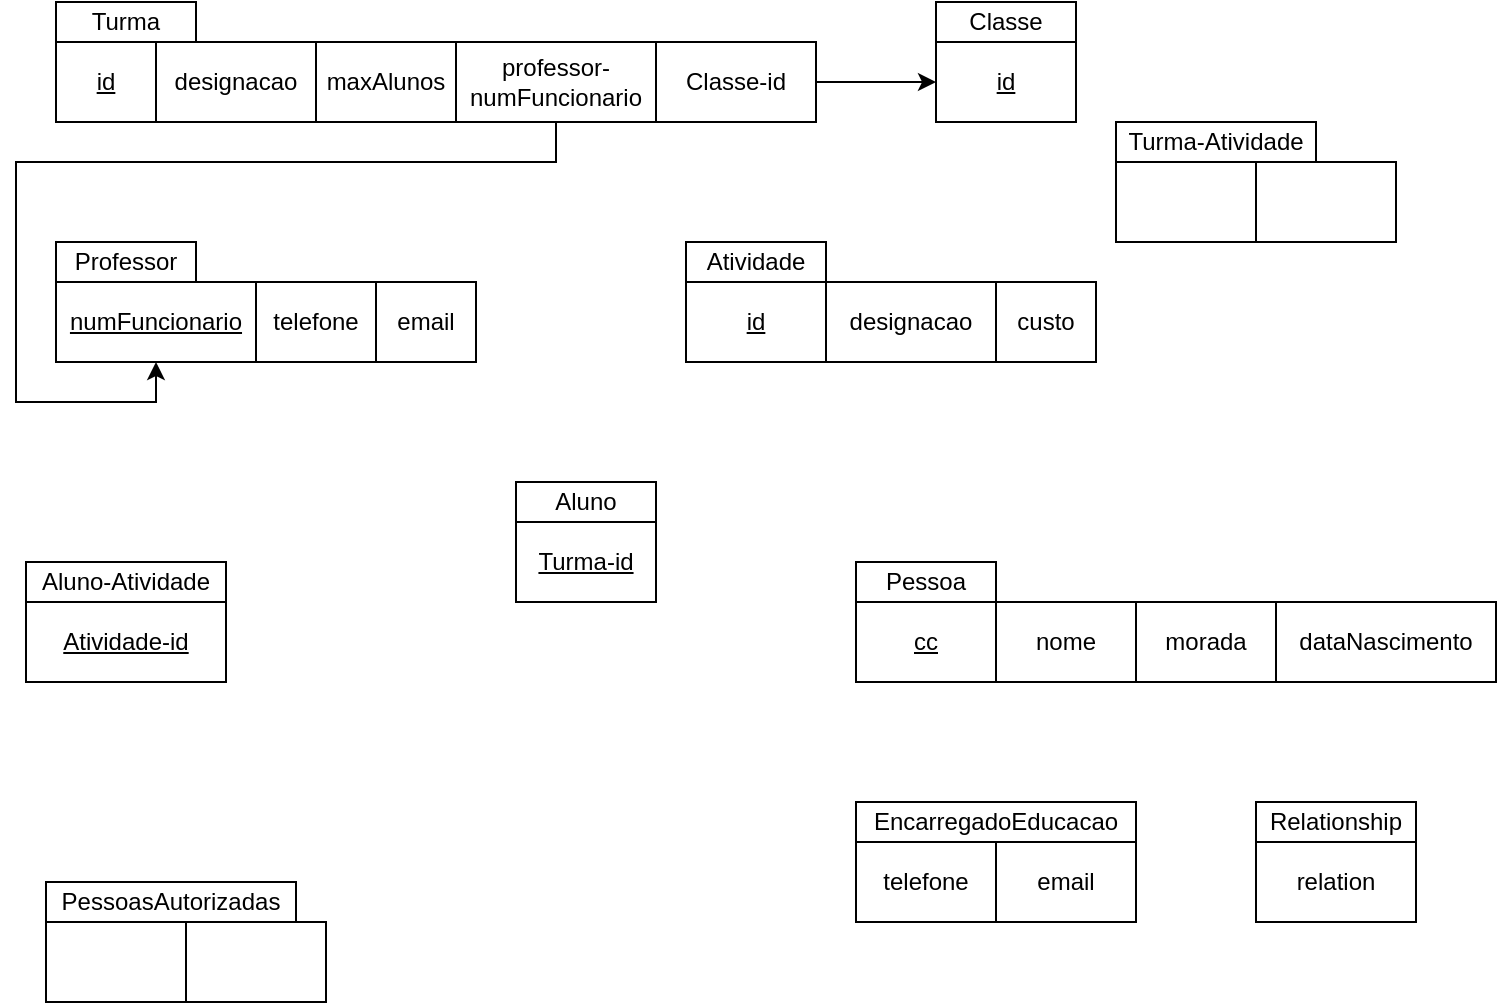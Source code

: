 <mxfile version="24.0.4" type="device">
  <diagram name="Page-1" id="uu7o2QD7KZpTiCy1ZFw0">
    <mxGraphModel dx="1434" dy="754" grid="1" gridSize="10" guides="1" tooltips="1" connect="1" arrows="1" fold="1" page="1" pageScale="1" pageWidth="850" pageHeight="1100" math="0" shadow="0">
      <root>
        <mxCell id="0" />
        <mxCell id="1" parent="0" />
        <mxCell id="J5dlkVCJDZYCb8qdDboG-1" value="Turma" style="rounded=0;whiteSpace=wrap;html=1;" vertex="1" parent="1">
          <mxGeometry x="80" y="60" width="70" height="20" as="geometry" />
        </mxCell>
        <mxCell id="J5dlkVCJDZYCb8qdDboG-2" value="id" style="rounded=0;whiteSpace=wrap;html=1;fontStyle=4" vertex="1" parent="1">
          <mxGeometry x="80" y="80" width="50" height="40" as="geometry" />
        </mxCell>
        <mxCell id="J5dlkVCJDZYCb8qdDboG-3" value="designacao" style="rounded=0;whiteSpace=wrap;html=1;" vertex="1" parent="1">
          <mxGeometry x="130" y="80" width="80" height="40" as="geometry" />
        </mxCell>
        <mxCell id="J5dlkVCJDZYCb8qdDboG-4" value="maxAlunos" style="rounded=0;whiteSpace=wrap;html=1;" vertex="1" parent="1">
          <mxGeometry x="210" y="80" width="70" height="40" as="geometry" />
        </mxCell>
        <mxCell id="J5dlkVCJDZYCb8qdDboG-6" value="Professor" style="rounded=0;whiteSpace=wrap;html=1;" vertex="1" parent="1">
          <mxGeometry x="80" y="180" width="70" height="20" as="geometry" />
        </mxCell>
        <mxCell id="J5dlkVCJDZYCb8qdDboG-7" value="numFuncionario" style="rounded=0;whiteSpace=wrap;html=1;fontStyle=4" vertex="1" parent="1">
          <mxGeometry x="80" y="200" width="100" height="40" as="geometry" />
        </mxCell>
        <mxCell id="J5dlkVCJDZYCb8qdDboG-8" value="telefone" style="rounded=0;whiteSpace=wrap;html=1;" vertex="1" parent="1">
          <mxGeometry x="180" y="200" width="60" height="40" as="geometry" />
        </mxCell>
        <mxCell id="J5dlkVCJDZYCb8qdDboG-9" value="email" style="rounded=0;whiteSpace=wrap;html=1;" vertex="1" parent="1">
          <mxGeometry x="240" y="200" width="50" height="40" as="geometry" />
        </mxCell>
        <mxCell id="J5dlkVCJDZYCb8qdDboG-12" style="edgeStyle=orthogonalEdgeStyle;rounded=0;orthogonalLoop=1;jettySize=auto;html=1;entryX=0.5;entryY=1;entryDx=0;entryDy=0;" edge="1" parent="1" source="J5dlkVCJDZYCb8qdDboG-11" target="J5dlkVCJDZYCb8qdDboG-7">
          <mxGeometry relative="1" as="geometry">
            <Array as="points">
              <mxPoint x="330" y="140" />
              <mxPoint x="60" y="140" />
              <mxPoint x="60" y="260" />
              <mxPoint x="130" y="260" />
            </Array>
          </mxGeometry>
        </mxCell>
        <mxCell id="J5dlkVCJDZYCb8qdDboG-11" value="professor-numFuncionario" style="rounded=0;whiteSpace=wrap;html=1;" vertex="1" parent="1">
          <mxGeometry x="280" y="80" width="100" height="40" as="geometry" />
        </mxCell>
        <mxCell id="J5dlkVCJDZYCb8qdDboG-13" value="Classe" style="rounded=0;whiteSpace=wrap;html=1;" vertex="1" parent="1">
          <mxGeometry x="520" y="60" width="70" height="20" as="geometry" />
        </mxCell>
        <mxCell id="J5dlkVCJDZYCb8qdDboG-14" value="id" style="rounded=0;whiteSpace=wrap;html=1;fontStyle=4" vertex="1" parent="1">
          <mxGeometry x="520" y="80" width="70" height="40" as="geometry" />
        </mxCell>
        <mxCell id="J5dlkVCJDZYCb8qdDboG-19" style="edgeStyle=orthogonalEdgeStyle;rounded=0;orthogonalLoop=1;jettySize=auto;html=1;entryX=0;entryY=0.5;entryDx=0;entryDy=0;" edge="1" parent="1" source="J5dlkVCJDZYCb8qdDboG-18" target="J5dlkVCJDZYCb8qdDboG-14">
          <mxGeometry relative="1" as="geometry" />
        </mxCell>
        <mxCell id="J5dlkVCJDZYCb8qdDboG-18" value="Classe-id" style="rounded=0;whiteSpace=wrap;html=1;" vertex="1" parent="1">
          <mxGeometry x="380" y="80" width="80" height="40" as="geometry" />
        </mxCell>
        <mxCell id="J5dlkVCJDZYCb8qdDboG-20" value="Pessoa" style="rounded=0;whiteSpace=wrap;html=1;" vertex="1" parent="1">
          <mxGeometry x="480" y="340" width="70" height="20" as="geometry" />
        </mxCell>
        <mxCell id="J5dlkVCJDZYCb8qdDboG-21" value="cc" style="rounded=0;whiteSpace=wrap;html=1;fontStyle=4" vertex="1" parent="1">
          <mxGeometry x="480" y="360" width="70" height="40" as="geometry" />
        </mxCell>
        <mxCell id="J5dlkVCJDZYCb8qdDboG-22" value="nome" style="rounded=0;whiteSpace=wrap;html=1;" vertex="1" parent="1">
          <mxGeometry x="550" y="360" width="70" height="40" as="geometry" />
        </mxCell>
        <mxCell id="J5dlkVCJDZYCb8qdDboG-23" value="morada" style="rounded=0;whiteSpace=wrap;html=1;" vertex="1" parent="1">
          <mxGeometry x="620" y="360" width="70" height="40" as="geometry" />
        </mxCell>
        <mxCell id="J5dlkVCJDZYCb8qdDboG-24" value="dataNascimento" style="rounded=0;whiteSpace=wrap;html=1;" vertex="1" parent="1">
          <mxGeometry x="690" y="360" width="110" height="40" as="geometry" />
        </mxCell>
        <mxCell id="J5dlkVCJDZYCb8qdDboG-25" value="EncarregadoEducacao" style="rounded=0;whiteSpace=wrap;html=1;" vertex="1" parent="1">
          <mxGeometry x="480" y="460" width="140" height="20" as="geometry" />
        </mxCell>
        <mxCell id="J5dlkVCJDZYCb8qdDboG-26" value="telefone" style="rounded=0;whiteSpace=wrap;html=1;fontStyle=0" vertex="1" parent="1">
          <mxGeometry x="480" y="480" width="70" height="40" as="geometry" />
        </mxCell>
        <mxCell id="J5dlkVCJDZYCb8qdDboG-27" value="email" style="rounded=0;whiteSpace=wrap;html=1;" vertex="1" parent="1">
          <mxGeometry x="550" y="480" width="70" height="40" as="geometry" />
        </mxCell>
        <mxCell id="J5dlkVCJDZYCb8qdDboG-30" value="Relationship" style="rounded=0;whiteSpace=wrap;html=1;" vertex="1" parent="1">
          <mxGeometry x="680" y="460" width="80" height="20" as="geometry" />
        </mxCell>
        <mxCell id="J5dlkVCJDZYCb8qdDboG-31" value="relation" style="rounded=0;whiteSpace=wrap;html=1;fontStyle=0" vertex="1" parent="1">
          <mxGeometry x="680" y="480" width="80" height="40" as="geometry" />
        </mxCell>
        <mxCell id="J5dlkVCJDZYCb8qdDboG-35" value="Atividade" style="rounded=0;whiteSpace=wrap;html=1;" vertex="1" parent="1">
          <mxGeometry x="395" y="180" width="70" height="20" as="geometry" />
        </mxCell>
        <mxCell id="J5dlkVCJDZYCb8qdDboG-36" value="id" style="rounded=0;whiteSpace=wrap;html=1;fontStyle=4" vertex="1" parent="1">
          <mxGeometry x="395" y="200" width="70" height="40" as="geometry" />
        </mxCell>
        <mxCell id="J5dlkVCJDZYCb8qdDboG-37" value="designacao" style="rounded=0;whiteSpace=wrap;html=1;" vertex="1" parent="1">
          <mxGeometry x="465" y="200" width="85" height="40" as="geometry" />
        </mxCell>
        <mxCell id="J5dlkVCJDZYCb8qdDboG-38" value="custo" style="rounded=0;whiteSpace=wrap;html=1;" vertex="1" parent="1">
          <mxGeometry x="550" y="200" width="50" height="40" as="geometry" />
        </mxCell>
        <mxCell id="J5dlkVCJDZYCb8qdDboG-40" value="Turma-Atividade" style="rounded=0;whiteSpace=wrap;html=1;" vertex="1" parent="1">
          <mxGeometry x="610" y="120" width="100" height="20" as="geometry" />
        </mxCell>
        <mxCell id="J5dlkVCJDZYCb8qdDboG-41" value="" style="rounded=0;whiteSpace=wrap;html=1;fontStyle=4" vertex="1" parent="1">
          <mxGeometry x="610" y="140" width="70" height="40" as="geometry" />
        </mxCell>
        <mxCell id="J5dlkVCJDZYCb8qdDboG-42" value="" style="rounded=0;whiteSpace=wrap;html=1;" vertex="1" parent="1">
          <mxGeometry x="680" y="140" width="70" height="40" as="geometry" />
        </mxCell>
        <mxCell id="J5dlkVCJDZYCb8qdDboG-45" value="Aluno" style="rounded=0;whiteSpace=wrap;html=1;" vertex="1" parent="1">
          <mxGeometry x="310" y="300" width="70" height="20" as="geometry" />
        </mxCell>
        <mxCell id="J5dlkVCJDZYCb8qdDboG-46" value="Turma-id" style="rounded=0;whiteSpace=wrap;html=1;fontStyle=4" vertex="1" parent="1">
          <mxGeometry x="310" y="320" width="70" height="40" as="geometry" />
        </mxCell>
        <mxCell id="J5dlkVCJDZYCb8qdDboG-50" value="Aluno-Atividade" style="rounded=0;whiteSpace=wrap;html=1;" vertex="1" parent="1">
          <mxGeometry x="65" y="340" width="100" height="20" as="geometry" />
        </mxCell>
        <mxCell id="J5dlkVCJDZYCb8qdDboG-51" value="Atividade-id" style="rounded=0;whiteSpace=wrap;html=1;fontStyle=4" vertex="1" parent="1">
          <mxGeometry x="65" y="360" width="100" height="40" as="geometry" />
        </mxCell>
        <mxCell id="J5dlkVCJDZYCb8qdDboG-55" value="PessoasAutorizadas" style="rounded=0;whiteSpace=wrap;html=1;" vertex="1" parent="1">
          <mxGeometry x="75" y="500" width="125" height="20" as="geometry" />
        </mxCell>
        <mxCell id="J5dlkVCJDZYCb8qdDboG-56" value="" style="rounded=0;whiteSpace=wrap;html=1;fontStyle=4" vertex="1" parent="1">
          <mxGeometry x="75" y="520" width="70" height="40" as="geometry" />
        </mxCell>
        <mxCell id="J5dlkVCJDZYCb8qdDboG-57" value="" style="rounded=0;whiteSpace=wrap;html=1;" vertex="1" parent="1">
          <mxGeometry x="145" y="520" width="70" height="40" as="geometry" />
        </mxCell>
      </root>
    </mxGraphModel>
  </diagram>
</mxfile>
